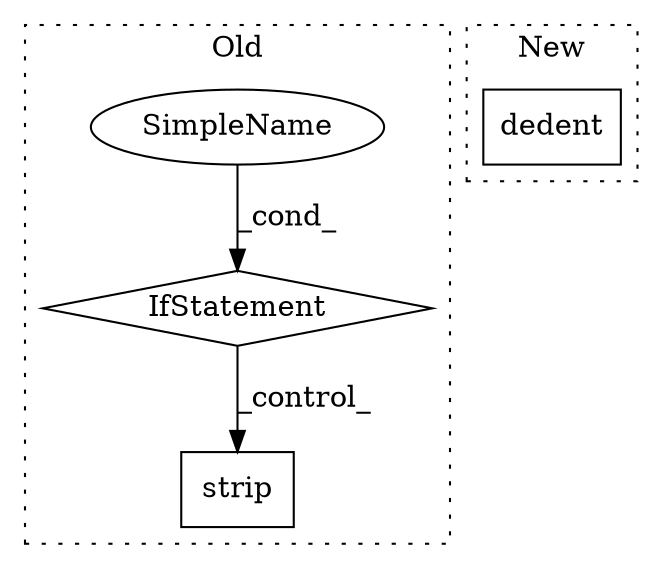digraph G {
subgraph cluster0 {
1 [label="strip" a="32" s="16611" l="7" shape="box"];
3 [label="IfStatement" a="25" s="16688" l="65" shape="diamond"];
4 [label="SimpleName" a="42" s="16748" l="5" shape="ellipse"];
label = "Old";
style="dotted";
}
subgraph cluster1 {
2 [label="dedent" a="32" s="16659,16684" l="7,1" shape="box"];
label = "New";
style="dotted";
}
3 -> 1 [label="_control_"];
4 -> 3 [label="_cond_"];
}